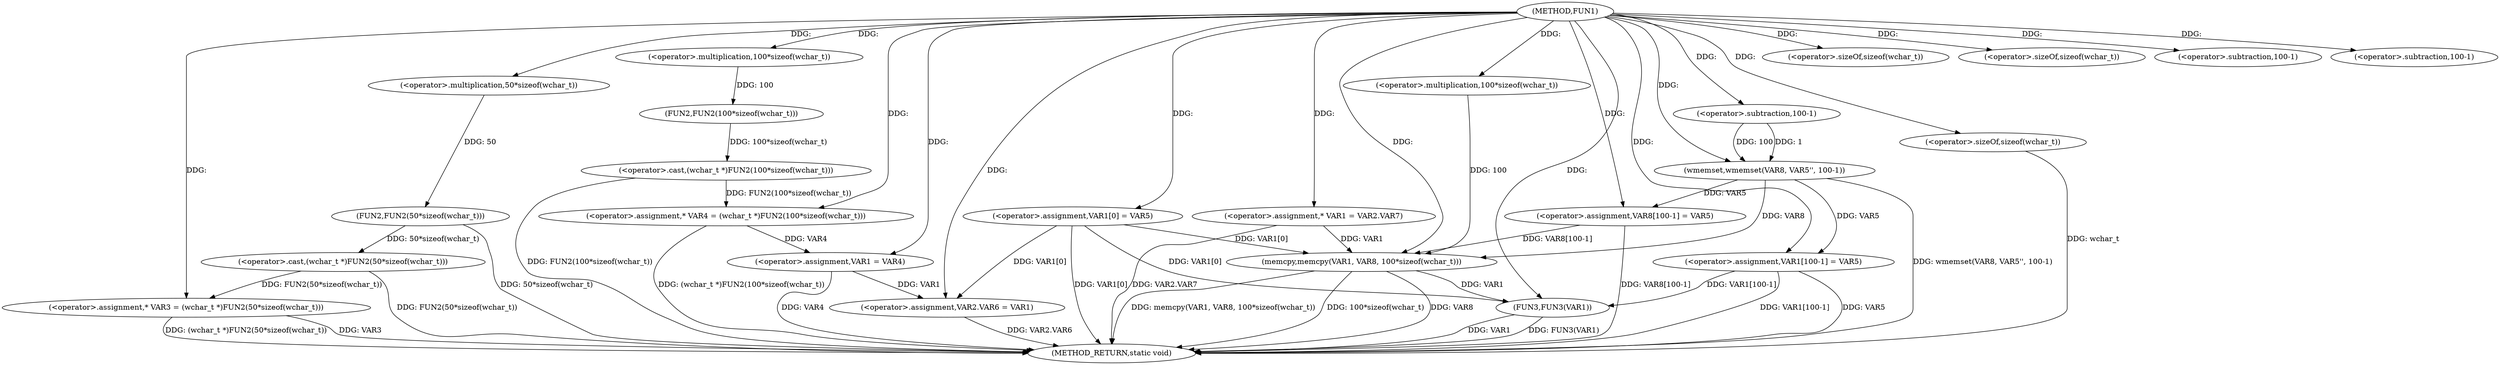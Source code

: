 digraph FUN1 {  
"1000100" [label = "(METHOD,FUN1)" ]
"1000175" [label = "(METHOD_RETURN,static void)" ]
"1000105" [label = "(<operator>.assignment,* VAR3 = (wchar_t *)FUN2(50*sizeof(wchar_t)))" ]
"1000107" [label = "(<operator>.cast,(wchar_t *)FUN2(50*sizeof(wchar_t)))" ]
"1000109" [label = "(FUN2,FUN2(50*sizeof(wchar_t)))" ]
"1000110" [label = "(<operator>.multiplication,50*sizeof(wchar_t))" ]
"1000112" [label = "(<operator>.sizeOf,sizeof(wchar_t))" ]
"1000115" [label = "(<operator>.assignment,* VAR4 = (wchar_t *)FUN2(100*sizeof(wchar_t)))" ]
"1000117" [label = "(<operator>.cast,(wchar_t *)FUN2(100*sizeof(wchar_t)))" ]
"1000119" [label = "(FUN2,FUN2(100*sizeof(wchar_t)))" ]
"1000120" [label = "(<operator>.multiplication,100*sizeof(wchar_t))" ]
"1000122" [label = "(<operator>.sizeOf,sizeof(wchar_t))" ]
"1000124" [label = "(<operator>.assignment,VAR1 = VAR4)" ]
"1000127" [label = "(<operator>.assignment,VAR1[0] = VAR5)" ]
"1000132" [label = "(<operator>.assignment,VAR2.VAR6 = VAR1)" ]
"1000139" [label = "(<operator>.assignment,* VAR1 = VAR2.VAR7)" ]
"1000146" [label = "(wmemset,wmemset(VAR8, VAR5'', 100-1))" ]
"1000149" [label = "(<operator>.subtraction,100-1)" ]
"1000152" [label = "(<operator>.assignment,VAR8[100-1] = VAR5)" ]
"1000155" [label = "(<operator>.subtraction,100-1)" ]
"1000159" [label = "(memcpy,memcpy(VAR1, VAR8, 100*sizeof(wchar_t)))" ]
"1000162" [label = "(<operator>.multiplication,100*sizeof(wchar_t))" ]
"1000164" [label = "(<operator>.sizeOf,sizeof(wchar_t))" ]
"1000166" [label = "(<operator>.assignment,VAR1[100-1] = VAR5)" ]
"1000169" [label = "(<operator>.subtraction,100-1)" ]
"1000173" [label = "(FUN3,FUN3(VAR1))" ]
  "1000166" -> "1000175"  [ label = "DDG: VAR5"] 
  "1000105" -> "1000175"  [ label = "DDG: (wchar_t *)FUN2(50*sizeof(wchar_t))"] 
  "1000166" -> "1000175"  [ label = "DDG: VAR1[100-1]"] 
  "1000132" -> "1000175"  [ label = "DDG: VAR2.VAR6"] 
  "1000127" -> "1000175"  [ label = "DDG: VAR1[0]"] 
  "1000117" -> "1000175"  [ label = "DDG: FUN2(100*sizeof(wchar_t))"] 
  "1000159" -> "1000175"  [ label = "DDG: VAR8"] 
  "1000159" -> "1000175"  [ label = "DDG: memcpy(VAR1, VAR8, 100*sizeof(wchar_t))"] 
  "1000115" -> "1000175"  [ label = "DDG: (wchar_t *)FUN2(100*sizeof(wchar_t))"] 
  "1000124" -> "1000175"  [ label = "DDG: VAR4"] 
  "1000139" -> "1000175"  [ label = "DDG: VAR2.VAR7"] 
  "1000152" -> "1000175"  [ label = "DDG: VAR8[100-1]"] 
  "1000109" -> "1000175"  [ label = "DDG: 50*sizeof(wchar_t)"] 
  "1000173" -> "1000175"  [ label = "DDG: FUN3(VAR1)"] 
  "1000159" -> "1000175"  [ label = "DDG: 100*sizeof(wchar_t)"] 
  "1000146" -> "1000175"  [ label = "DDG: wmemset(VAR8, VAR5'', 100-1)"] 
  "1000173" -> "1000175"  [ label = "DDG: VAR1"] 
  "1000105" -> "1000175"  [ label = "DDG: VAR3"] 
  "1000107" -> "1000175"  [ label = "DDG: FUN2(50*sizeof(wchar_t))"] 
  "1000164" -> "1000175"  [ label = "DDG: wchar_t"] 
  "1000107" -> "1000105"  [ label = "DDG: FUN2(50*sizeof(wchar_t))"] 
  "1000100" -> "1000105"  [ label = "DDG: "] 
  "1000109" -> "1000107"  [ label = "DDG: 50*sizeof(wchar_t)"] 
  "1000110" -> "1000109"  [ label = "DDG: 50"] 
  "1000100" -> "1000110"  [ label = "DDG: "] 
  "1000100" -> "1000112"  [ label = "DDG: "] 
  "1000117" -> "1000115"  [ label = "DDG: FUN2(100*sizeof(wchar_t))"] 
  "1000100" -> "1000115"  [ label = "DDG: "] 
  "1000119" -> "1000117"  [ label = "DDG: 100*sizeof(wchar_t)"] 
  "1000120" -> "1000119"  [ label = "DDG: 100"] 
  "1000100" -> "1000120"  [ label = "DDG: "] 
  "1000100" -> "1000122"  [ label = "DDG: "] 
  "1000115" -> "1000124"  [ label = "DDG: VAR4"] 
  "1000100" -> "1000124"  [ label = "DDG: "] 
  "1000100" -> "1000127"  [ label = "DDG: "] 
  "1000124" -> "1000132"  [ label = "DDG: VAR1"] 
  "1000127" -> "1000132"  [ label = "DDG: VAR1[0]"] 
  "1000100" -> "1000132"  [ label = "DDG: "] 
  "1000100" -> "1000139"  [ label = "DDG: "] 
  "1000100" -> "1000146"  [ label = "DDG: "] 
  "1000149" -> "1000146"  [ label = "DDG: 100"] 
  "1000149" -> "1000146"  [ label = "DDG: 1"] 
  "1000100" -> "1000149"  [ label = "DDG: "] 
  "1000146" -> "1000152"  [ label = "DDG: VAR5"] 
  "1000100" -> "1000152"  [ label = "DDG: "] 
  "1000100" -> "1000155"  [ label = "DDG: "] 
  "1000139" -> "1000159"  [ label = "DDG: VAR1"] 
  "1000127" -> "1000159"  [ label = "DDG: VAR1[0]"] 
  "1000100" -> "1000159"  [ label = "DDG: "] 
  "1000152" -> "1000159"  [ label = "DDG: VAR8[100-1]"] 
  "1000146" -> "1000159"  [ label = "DDG: VAR8"] 
  "1000162" -> "1000159"  [ label = "DDG: 100"] 
  "1000100" -> "1000162"  [ label = "DDG: "] 
  "1000100" -> "1000164"  [ label = "DDG: "] 
  "1000100" -> "1000166"  [ label = "DDG: "] 
  "1000146" -> "1000166"  [ label = "DDG: VAR5"] 
  "1000100" -> "1000169"  [ label = "DDG: "] 
  "1000159" -> "1000173"  [ label = "DDG: VAR1"] 
  "1000166" -> "1000173"  [ label = "DDG: VAR1[100-1]"] 
  "1000127" -> "1000173"  [ label = "DDG: VAR1[0]"] 
  "1000100" -> "1000173"  [ label = "DDG: "] 
}
